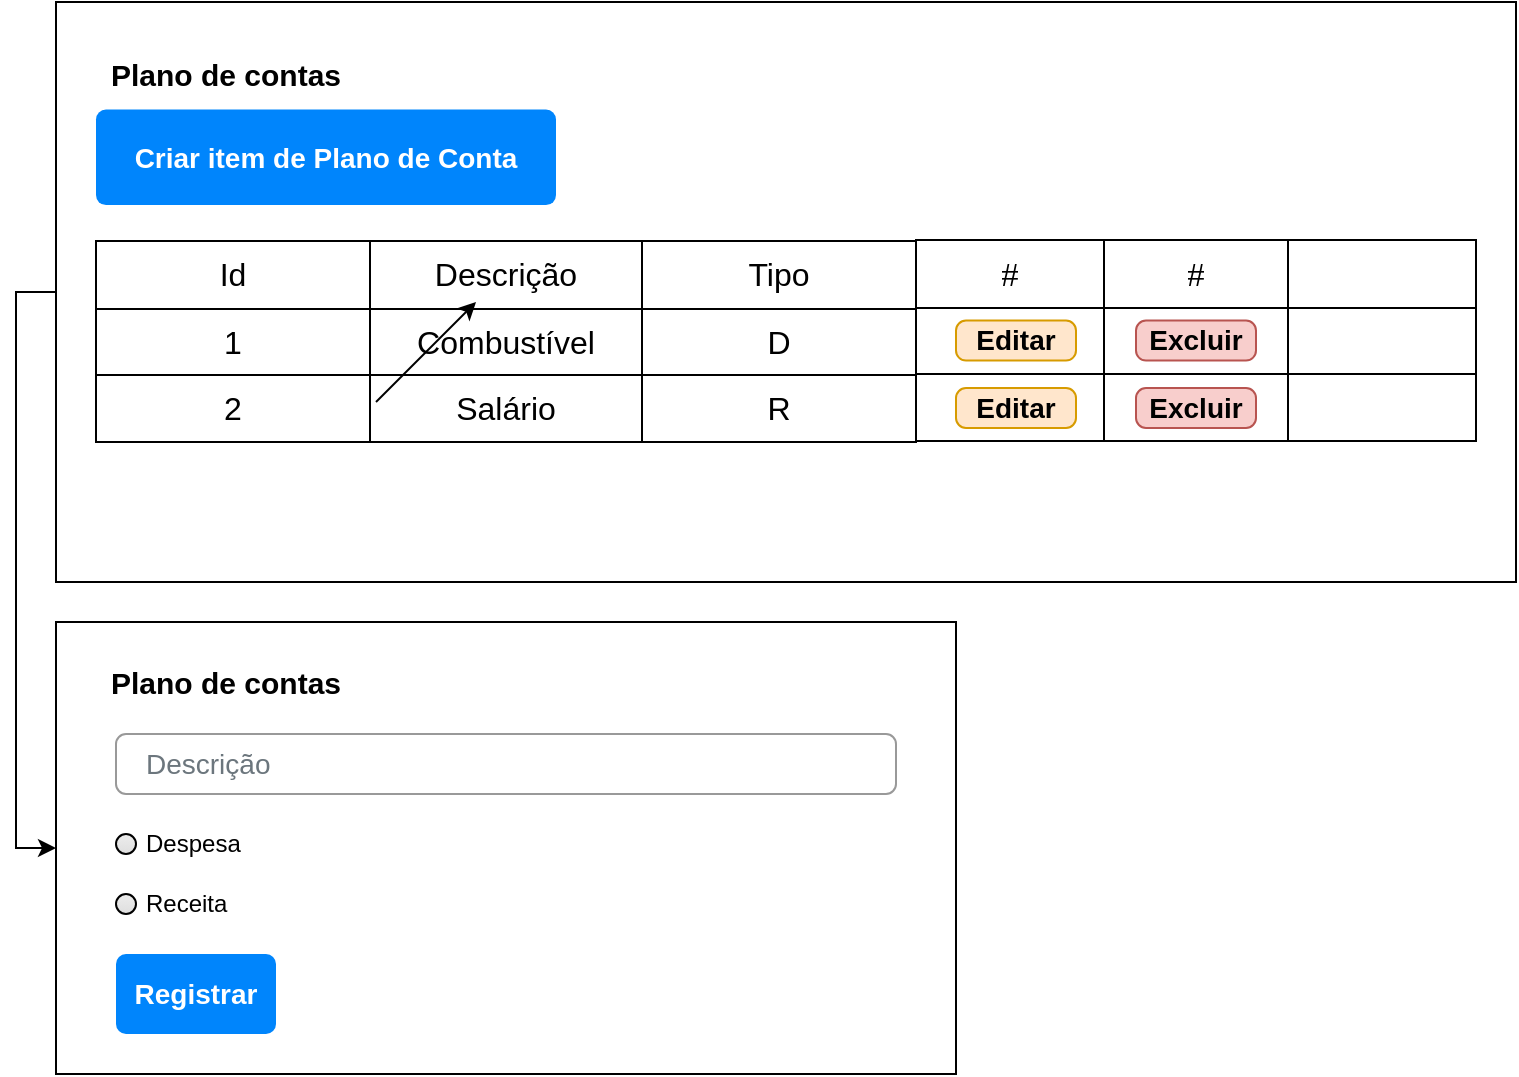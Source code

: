 <mxfile version="23.0.2" type="github">
  <diagram name="Page-1" id="Gz3QivCtY7YxrN8YMUWP">
    <mxGraphModel dx="1339" dy="856" grid="1" gridSize="10" guides="1" tooltips="1" connect="1" arrows="1" fold="1" page="1" pageScale="1" pageWidth="850" pageHeight="1100" math="0" shadow="0">
      <root>
        <mxCell id="0" />
        <mxCell id="1" parent="0" />
        <mxCell id="NwNGzbRK-xUO3alusrzk-24" value="" style="group;fillColor=#ffe6cc;strokeColor=#d79b00;" vertex="1" connectable="0" parent="1">
          <mxGeometry x="60" y="130" width="730" height="290" as="geometry" />
        </mxCell>
        <mxCell id="NwNGzbRK-xUO3alusrzk-25" value="" style="rounded=0;whiteSpace=wrap;html=1;" vertex="1" parent="NwNGzbRK-xUO3alusrzk-24">
          <mxGeometry width="730" height="290" as="geometry" />
        </mxCell>
        <mxCell id="NwNGzbRK-xUO3alusrzk-26" value="Plano de contas" style="text;html=1;strokeColor=none;fillColor=none;align=center;verticalAlign=middle;whiteSpace=wrap;rounded=0;fontStyle=1;fontSize=15;" vertex="1" parent="NwNGzbRK-xUO3alusrzk-24">
          <mxGeometry x="10" y="17.92" width="150" height="35.841" as="geometry" />
        </mxCell>
        <mxCell id="NwNGzbRK-xUO3alusrzk-29" value="Criar item de Plano de Conta" style="html=1;shadow=0;dashed=0;shape=mxgraph.bootstrap.rrect;rSize=5;strokeColor=none;strokeWidth=1;fillColor=#0085FC;fontColor=#FFFFFF;whiteSpace=wrap;align=center;verticalAlign=middle;spacingLeft=0;fontStyle=1;fontSize=14;spacing=5;" vertex="1" parent="NwNGzbRK-xUO3alusrzk-24">
          <mxGeometry x="20" y="53.761" width="230" height="47.788" as="geometry" />
        </mxCell>
        <mxCell id="NwNGzbRK-xUO3alusrzk-31" value="" style="shape=table;startSize=0;container=1;collapsible=0;childLayout=tableLayout;fontSize=16;" vertex="1" parent="NwNGzbRK-xUO3alusrzk-24">
          <mxGeometry x="20" y="119.47" width="410" height="100.53" as="geometry" />
        </mxCell>
        <mxCell id="NwNGzbRK-xUO3alusrzk-32" value="" style="shape=tableRow;horizontal=0;startSize=0;swimlaneHead=0;swimlaneBody=0;strokeColor=inherit;top=0;left=0;bottom=0;right=0;collapsible=0;dropTarget=0;fillColor=none;points=[[0,0.5],[1,0.5]];portConstraint=eastwest;fontSize=16;" vertex="1" parent="NwNGzbRK-xUO3alusrzk-31">
          <mxGeometry width="410" height="34" as="geometry" />
        </mxCell>
        <mxCell id="NwNGzbRK-xUO3alusrzk-33" value="Id" style="shape=partialRectangle;html=1;whiteSpace=wrap;connectable=0;strokeColor=inherit;overflow=hidden;fillColor=none;top=0;left=0;bottom=0;right=0;pointerEvents=1;fontSize=16;" vertex="1" parent="NwNGzbRK-xUO3alusrzk-32">
          <mxGeometry width="137" height="34" as="geometry">
            <mxRectangle width="137" height="34" as="alternateBounds" />
          </mxGeometry>
        </mxCell>
        <mxCell id="NwNGzbRK-xUO3alusrzk-34" value="Descrição" style="shape=partialRectangle;html=1;whiteSpace=wrap;connectable=0;strokeColor=inherit;overflow=hidden;fillColor=none;top=0;left=0;bottom=0;right=0;pointerEvents=1;fontSize=16;" vertex="1" parent="NwNGzbRK-xUO3alusrzk-32">
          <mxGeometry x="137" width="136" height="34" as="geometry">
            <mxRectangle width="136" height="34" as="alternateBounds" />
          </mxGeometry>
        </mxCell>
        <mxCell id="NwNGzbRK-xUO3alusrzk-35" value="Tipo" style="shape=partialRectangle;html=1;whiteSpace=wrap;connectable=0;strokeColor=inherit;overflow=hidden;fillColor=none;top=0;left=0;bottom=0;right=0;pointerEvents=1;fontSize=16;" vertex="1" parent="NwNGzbRK-xUO3alusrzk-32">
          <mxGeometry x="273" width="137" height="34" as="geometry">
            <mxRectangle width="137" height="34" as="alternateBounds" />
          </mxGeometry>
        </mxCell>
        <mxCell id="NwNGzbRK-xUO3alusrzk-36" value="" style="shape=tableRow;horizontal=0;startSize=0;swimlaneHead=0;swimlaneBody=0;strokeColor=inherit;top=0;left=0;bottom=0;right=0;collapsible=0;dropTarget=0;fillColor=none;points=[[0,0.5],[1,0.5]];portConstraint=eastwest;fontSize=16;" vertex="1" parent="NwNGzbRK-xUO3alusrzk-31">
          <mxGeometry y="34" width="410" height="33" as="geometry" />
        </mxCell>
        <mxCell id="NwNGzbRK-xUO3alusrzk-37" value="1" style="shape=partialRectangle;html=1;whiteSpace=wrap;connectable=0;strokeColor=inherit;overflow=hidden;fillColor=none;top=0;left=0;bottom=0;right=0;pointerEvents=1;fontSize=16;" vertex="1" parent="NwNGzbRK-xUO3alusrzk-36">
          <mxGeometry width="137" height="33" as="geometry">
            <mxRectangle width="137" height="33" as="alternateBounds" />
          </mxGeometry>
        </mxCell>
        <mxCell id="NwNGzbRK-xUO3alusrzk-38" value="Combustível" style="shape=partialRectangle;html=1;whiteSpace=wrap;connectable=0;strokeColor=inherit;overflow=hidden;fillColor=none;top=0;left=0;bottom=0;right=0;pointerEvents=1;fontSize=16;" vertex="1" parent="NwNGzbRK-xUO3alusrzk-36">
          <mxGeometry x="137" width="136" height="33" as="geometry">
            <mxRectangle width="136" height="33" as="alternateBounds" />
          </mxGeometry>
        </mxCell>
        <mxCell id="NwNGzbRK-xUO3alusrzk-39" value="D" style="shape=partialRectangle;html=1;whiteSpace=wrap;connectable=0;strokeColor=inherit;overflow=hidden;fillColor=none;top=0;left=0;bottom=0;right=0;pointerEvents=1;fontSize=16;" vertex="1" parent="NwNGzbRK-xUO3alusrzk-36">
          <mxGeometry x="273" width="137" height="33" as="geometry">
            <mxRectangle width="137" height="33" as="alternateBounds" />
          </mxGeometry>
        </mxCell>
        <mxCell id="NwNGzbRK-xUO3alusrzk-40" value="" style="shape=tableRow;horizontal=0;startSize=0;swimlaneHead=0;swimlaneBody=0;strokeColor=inherit;top=0;left=0;bottom=0;right=0;collapsible=0;dropTarget=0;fillColor=none;points=[[0,0.5],[1,0.5]];portConstraint=eastwest;fontSize=16;" vertex="1" parent="NwNGzbRK-xUO3alusrzk-31">
          <mxGeometry y="67" width="410" height="34" as="geometry" />
        </mxCell>
        <mxCell id="NwNGzbRK-xUO3alusrzk-41" value="2" style="shape=partialRectangle;html=1;whiteSpace=wrap;connectable=0;strokeColor=inherit;overflow=hidden;fillColor=none;top=0;left=0;bottom=0;right=0;pointerEvents=1;fontSize=16;" vertex="1" parent="NwNGzbRK-xUO3alusrzk-40">
          <mxGeometry width="137" height="34" as="geometry">
            <mxRectangle width="137" height="34" as="alternateBounds" />
          </mxGeometry>
        </mxCell>
        <mxCell id="NwNGzbRK-xUO3alusrzk-42" value="Salário" style="shape=partialRectangle;html=1;whiteSpace=wrap;connectable=0;strokeColor=inherit;overflow=hidden;fillColor=none;top=0;left=0;bottom=0;right=0;pointerEvents=1;fontSize=16;" vertex="1" parent="NwNGzbRK-xUO3alusrzk-40">
          <mxGeometry x="137" width="136" height="34" as="geometry">
            <mxRectangle width="136" height="34" as="alternateBounds" />
          </mxGeometry>
        </mxCell>
        <mxCell id="NwNGzbRK-xUO3alusrzk-43" value="R" style="shape=partialRectangle;html=1;whiteSpace=wrap;connectable=0;strokeColor=inherit;overflow=hidden;fillColor=none;top=0;left=0;bottom=0;right=0;pointerEvents=1;fontSize=16;" vertex="1" parent="NwNGzbRK-xUO3alusrzk-40">
          <mxGeometry x="273" width="137" height="34" as="geometry">
            <mxRectangle width="137" height="34" as="alternateBounds" />
          </mxGeometry>
        </mxCell>
        <mxCell id="NwNGzbRK-xUO3alusrzk-45" value="" style="shape=table;startSize=0;container=1;collapsible=0;childLayout=tableLayout;fontSize=16;" vertex="1" parent="1">
          <mxGeometry x="490" y="249" width="280" height="100.53" as="geometry" />
        </mxCell>
        <mxCell id="NwNGzbRK-xUO3alusrzk-46" value="" style="shape=tableRow;horizontal=0;startSize=0;swimlaneHead=0;swimlaneBody=0;strokeColor=inherit;top=0;left=0;bottom=0;right=0;collapsible=0;dropTarget=0;fillColor=none;points=[[0,0.5],[1,0.5]];portConstraint=eastwest;fontSize=16;" vertex="1" parent="NwNGzbRK-xUO3alusrzk-45">
          <mxGeometry width="280" height="34" as="geometry" />
        </mxCell>
        <mxCell id="NwNGzbRK-xUO3alusrzk-47" value="#" style="shape=partialRectangle;html=1;whiteSpace=wrap;connectable=0;strokeColor=inherit;overflow=hidden;fillColor=none;top=0;left=0;bottom=0;right=0;pointerEvents=1;fontSize=16;" vertex="1" parent="NwNGzbRK-xUO3alusrzk-46">
          <mxGeometry width="94" height="34" as="geometry">
            <mxRectangle width="94" height="34" as="alternateBounds" />
          </mxGeometry>
        </mxCell>
        <mxCell id="NwNGzbRK-xUO3alusrzk-48" value="#" style="shape=partialRectangle;html=1;whiteSpace=wrap;connectable=0;strokeColor=inherit;overflow=hidden;fillColor=none;top=0;left=0;bottom=0;right=0;pointerEvents=1;fontSize=16;" vertex="1" parent="NwNGzbRK-xUO3alusrzk-46">
          <mxGeometry x="94" width="92" height="34" as="geometry">
            <mxRectangle width="92" height="34" as="alternateBounds" />
          </mxGeometry>
        </mxCell>
        <mxCell id="NwNGzbRK-xUO3alusrzk-49" value="" style="shape=partialRectangle;html=1;whiteSpace=wrap;connectable=0;strokeColor=inherit;overflow=hidden;fillColor=none;top=0;left=0;bottom=0;right=0;pointerEvents=1;fontSize=16;" vertex="1" parent="NwNGzbRK-xUO3alusrzk-46">
          <mxGeometry x="186" width="94" height="34" as="geometry">
            <mxRectangle width="94" height="34" as="alternateBounds" />
          </mxGeometry>
        </mxCell>
        <mxCell id="NwNGzbRK-xUO3alusrzk-50" value="" style="shape=tableRow;horizontal=0;startSize=0;swimlaneHead=0;swimlaneBody=0;strokeColor=inherit;top=0;left=0;bottom=0;right=0;collapsible=0;dropTarget=0;fillColor=none;points=[[0,0.5],[1,0.5]];portConstraint=eastwest;fontSize=16;" vertex="1" parent="NwNGzbRK-xUO3alusrzk-45">
          <mxGeometry y="34" width="280" height="33" as="geometry" />
        </mxCell>
        <mxCell id="NwNGzbRK-xUO3alusrzk-51" value="" style="shape=partialRectangle;html=1;whiteSpace=wrap;connectable=0;strokeColor=inherit;overflow=hidden;fillColor=none;top=0;left=0;bottom=0;right=0;pointerEvents=1;fontSize=16;" vertex="1" parent="NwNGzbRK-xUO3alusrzk-50">
          <mxGeometry width="94" height="33" as="geometry">
            <mxRectangle width="94" height="33" as="alternateBounds" />
          </mxGeometry>
        </mxCell>
        <mxCell id="NwNGzbRK-xUO3alusrzk-52" value="" style="shape=partialRectangle;html=1;whiteSpace=wrap;connectable=0;strokeColor=inherit;overflow=hidden;fillColor=none;top=0;left=0;bottom=0;right=0;pointerEvents=1;fontSize=16;" vertex="1" parent="NwNGzbRK-xUO3alusrzk-50">
          <mxGeometry x="94" width="92" height="33" as="geometry">
            <mxRectangle width="92" height="33" as="alternateBounds" />
          </mxGeometry>
        </mxCell>
        <mxCell id="NwNGzbRK-xUO3alusrzk-53" value="" style="shape=partialRectangle;html=1;whiteSpace=wrap;connectable=0;strokeColor=inherit;overflow=hidden;fillColor=none;top=0;left=0;bottom=0;right=0;pointerEvents=1;fontSize=16;" vertex="1" parent="NwNGzbRK-xUO3alusrzk-50">
          <mxGeometry x="186" width="94" height="33" as="geometry">
            <mxRectangle width="94" height="33" as="alternateBounds" />
          </mxGeometry>
        </mxCell>
        <mxCell id="NwNGzbRK-xUO3alusrzk-54" value="" style="shape=tableRow;horizontal=0;startSize=0;swimlaneHead=0;swimlaneBody=0;strokeColor=inherit;top=0;left=0;bottom=0;right=0;collapsible=0;dropTarget=0;fillColor=none;points=[[0,0.5],[1,0.5]];portConstraint=eastwest;fontSize=16;" vertex="1" parent="NwNGzbRK-xUO3alusrzk-45">
          <mxGeometry y="67" width="280" height="34" as="geometry" />
        </mxCell>
        <mxCell id="NwNGzbRK-xUO3alusrzk-55" value="" style="shape=partialRectangle;html=1;whiteSpace=wrap;connectable=0;strokeColor=inherit;overflow=hidden;fillColor=none;top=0;left=0;bottom=0;right=0;pointerEvents=1;fontSize=16;" vertex="1" parent="NwNGzbRK-xUO3alusrzk-54">
          <mxGeometry width="94" height="34" as="geometry">
            <mxRectangle width="94" height="34" as="alternateBounds" />
          </mxGeometry>
        </mxCell>
        <mxCell id="NwNGzbRK-xUO3alusrzk-56" value="" style="shape=partialRectangle;html=1;whiteSpace=wrap;connectable=0;strokeColor=inherit;overflow=hidden;fillColor=none;top=0;left=0;bottom=0;right=0;pointerEvents=1;fontSize=16;" vertex="1" parent="NwNGzbRK-xUO3alusrzk-54">
          <mxGeometry x="94" width="92" height="34" as="geometry">
            <mxRectangle width="92" height="34" as="alternateBounds" />
          </mxGeometry>
        </mxCell>
        <mxCell id="NwNGzbRK-xUO3alusrzk-57" value="" style="shape=partialRectangle;html=1;whiteSpace=wrap;connectable=0;strokeColor=inherit;overflow=hidden;fillColor=none;top=0;left=0;bottom=0;right=0;pointerEvents=1;fontSize=16;" vertex="1" parent="NwNGzbRK-xUO3alusrzk-54">
          <mxGeometry x="186" width="94" height="34" as="geometry">
            <mxRectangle width="94" height="34" as="alternateBounds" />
          </mxGeometry>
        </mxCell>
        <mxCell id="NwNGzbRK-xUO3alusrzk-23" value="" style="group" vertex="1" connectable="0" parent="1">
          <mxGeometry x="60" y="440" width="450" height="226" as="geometry" />
        </mxCell>
        <mxCell id="NwNGzbRK-xUO3alusrzk-22" value="" style="rounded=0;whiteSpace=wrap;html=1;" vertex="1" parent="NwNGzbRK-xUO3alusrzk-23">
          <mxGeometry width="450" height="226" as="geometry" />
        </mxCell>
        <mxCell id="NwNGzbRK-xUO3alusrzk-1" value="Plano de contas" style="text;html=1;strokeColor=none;fillColor=none;align=center;verticalAlign=middle;whiteSpace=wrap;rounded=0;fontStyle=1;fontSize=15;" vertex="1" parent="NwNGzbRK-xUO3alusrzk-23">
          <mxGeometry x="10" y="15" width="150" height="30" as="geometry" />
        </mxCell>
        <mxCell id="NwNGzbRK-xUO3alusrzk-5" value="Despesa" style="html=1;shadow=0;dashed=0;shape=mxgraph.bootstrap.radioButton2;labelPosition=right;verticalLabelPosition=middle;align=left;verticalAlign=middle;gradientColor=#DEDEDE;fillColor=#EDEDED;checked=0;spacing=5;checkedFill=#0085FC;checkedStroke=#ffffff;" vertex="1" parent="NwNGzbRK-xUO3alusrzk-23">
          <mxGeometry x="30" y="106" width="10" height="10" as="geometry" />
        </mxCell>
        <mxCell id="NwNGzbRK-xUO3alusrzk-6" value="Receita" style="html=1;shadow=0;dashed=0;shape=mxgraph.bootstrap.radioButton2;labelPosition=right;verticalLabelPosition=middle;align=left;verticalAlign=middle;gradientColor=#DEDEDE;fillColor=#EDEDED;checked=0;spacing=5;checkedFill=#0085FC;checkedStroke=#ffffff;" vertex="1" parent="NwNGzbRK-xUO3alusrzk-23">
          <mxGeometry x="30" y="136" width="10" height="10" as="geometry" />
        </mxCell>
        <mxCell id="NwNGzbRK-xUO3alusrzk-12" value="Registrar" style="html=1;shadow=0;dashed=0;shape=mxgraph.bootstrap.rrect;rSize=5;strokeColor=none;strokeWidth=1;fillColor=#0085FC;fontColor=#FFFFFF;whiteSpace=wrap;align=center;verticalAlign=middle;spacingLeft=0;fontStyle=1;fontSize=14;spacing=5;" vertex="1" parent="NwNGzbRK-xUO3alusrzk-23">
          <mxGeometry x="30" y="166" width="80" height="40" as="geometry" />
        </mxCell>
        <mxCell id="NwNGzbRK-xUO3alusrzk-20" value="Descrição" style="html=1;shadow=0;dashed=0;shape=mxgraph.bootstrap.rrect;rSize=5;fillColor=none;strokeColor=#999999;align=left;spacing=15;fontSize=14;fontColor=#6C767D;" vertex="1" parent="NwNGzbRK-xUO3alusrzk-23">
          <mxGeometry x="30" y="56" width="390" height="30" as="geometry" />
        </mxCell>
        <mxCell id="NwNGzbRK-xUO3alusrzk-60" value="Editar" style="html=1;shadow=0;dashed=0;shape=mxgraph.bootstrap.rrect;rSize=5;strokeColor=#d79b00;strokeWidth=1;fillColor=#ffe6cc;whiteSpace=wrap;align=center;verticalAlign=middle;spacingLeft=0;fontStyle=1;fontSize=14;spacing=5;" vertex="1" parent="1">
          <mxGeometry x="510" y="289.27" width="60" height="20" as="geometry" />
        </mxCell>
        <mxCell id="NwNGzbRK-xUO3alusrzk-61" value="Editar" style="html=1;shadow=0;dashed=0;shape=mxgraph.bootstrap.rrect;rSize=5;strokeColor=#d79b00;strokeWidth=1;fillColor=#ffe6cc;whiteSpace=wrap;align=center;verticalAlign=middle;spacingLeft=0;fontStyle=1;fontSize=14;spacing=5;" vertex="1" parent="1">
          <mxGeometry x="510" y="323" width="60" height="20" as="geometry" />
        </mxCell>
        <mxCell id="NwNGzbRK-xUO3alusrzk-62" value="Excluir" style="html=1;shadow=0;dashed=0;shape=mxgraph.bootstrap.rrect;rSize=5;strokeColor=#b85450;strokeWidth=1;fillColor=#f8cecc;whiteSpace=wrap;align=center;verticalAlign=middle;spacingLeft=0;fontStyle=1;fontSize=14;spacing=5;" vertex="1" parent="1">
          <mxGeometry x="600" y="289.27" width="60" height="20" as="geometry" />
        </mxCell>
        <mxCell id="NwNGzbRK-xUO3alusrzk-63" value="Excluir" style="html=1;shadow=0;dashed=0;shape=mxgraph.bootstrap.rrect;rSize=5;strokeColor=#b85450;strokeWidth=1;fillColor=#f8cecc;whiteSpace=wrap;align=center;verticalAlign=middle;spacingLeft=0;fontStyle=1;fontSize=14;spacing=5;" vertex="1" parent="1">
          <mxGeometry x="600" y="323" width="60" height="20" as="geometry" />
        </mxCell>
        <mxCell id="NwNGzbRK-xUO3alusrzk-64" value="" style="endArrow=classic;html=1;rounded=0;" edge="1" parent="1">
          <mxGeometry width="50" height="50" relative="1" as="geometry">
            <mxPoint x="220" y="330" as="sourcePoint" />
            <mxPoint x="270" y="280" as="targetPoint" />
          </mxGeometry>
        </mxCell>
        <mxCell id="NwNGzbRK-xUO3alusrzk-65" style="edgeStyle=orthogonalEdgeStyle;rounded=0;orthogonalLoop=1;jettySize=auto;html=1;exitX=0;exitY=0.5;exitDx=0;exitDy=0;entryX=0;entryY=0.5;entryDx=0;entryDy=0;" edge="1" parent="1" source="NwNGzbRK-xUO3alusrzk-25" target="NwNGzbRK-xUO3alusrzk-22">
          <mxGeometry relative="1" as="geometry" />
        </mxCell>
      </root>
    </mxGraphModel>
  </diagram>
</mxfile>
